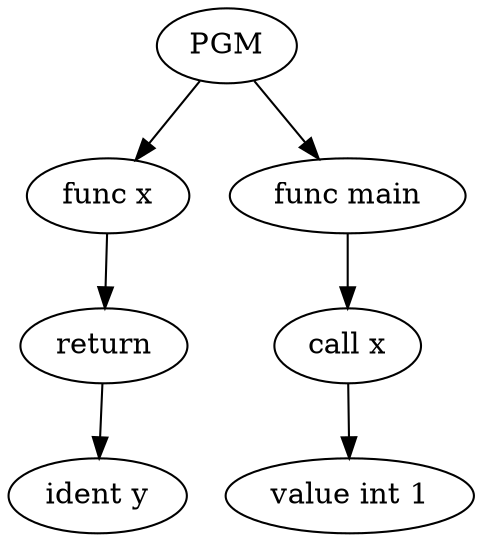 digraph ast {
0[label = PGM, shape = ellipse]
1[label = "func x", shape = ellipse]
0 -> 1
2[label = "return", shape = ellipse]
1 -> 2
3[label = "ident y", shape = ellipse]
2 -> 3
4[label = "func main", shape = ellipse]
0 -> 4
5[label = "call x", shape = ellipse]
4 -> 5
6[label = "value int 1", shape = ellipse]
5 -> 6
}